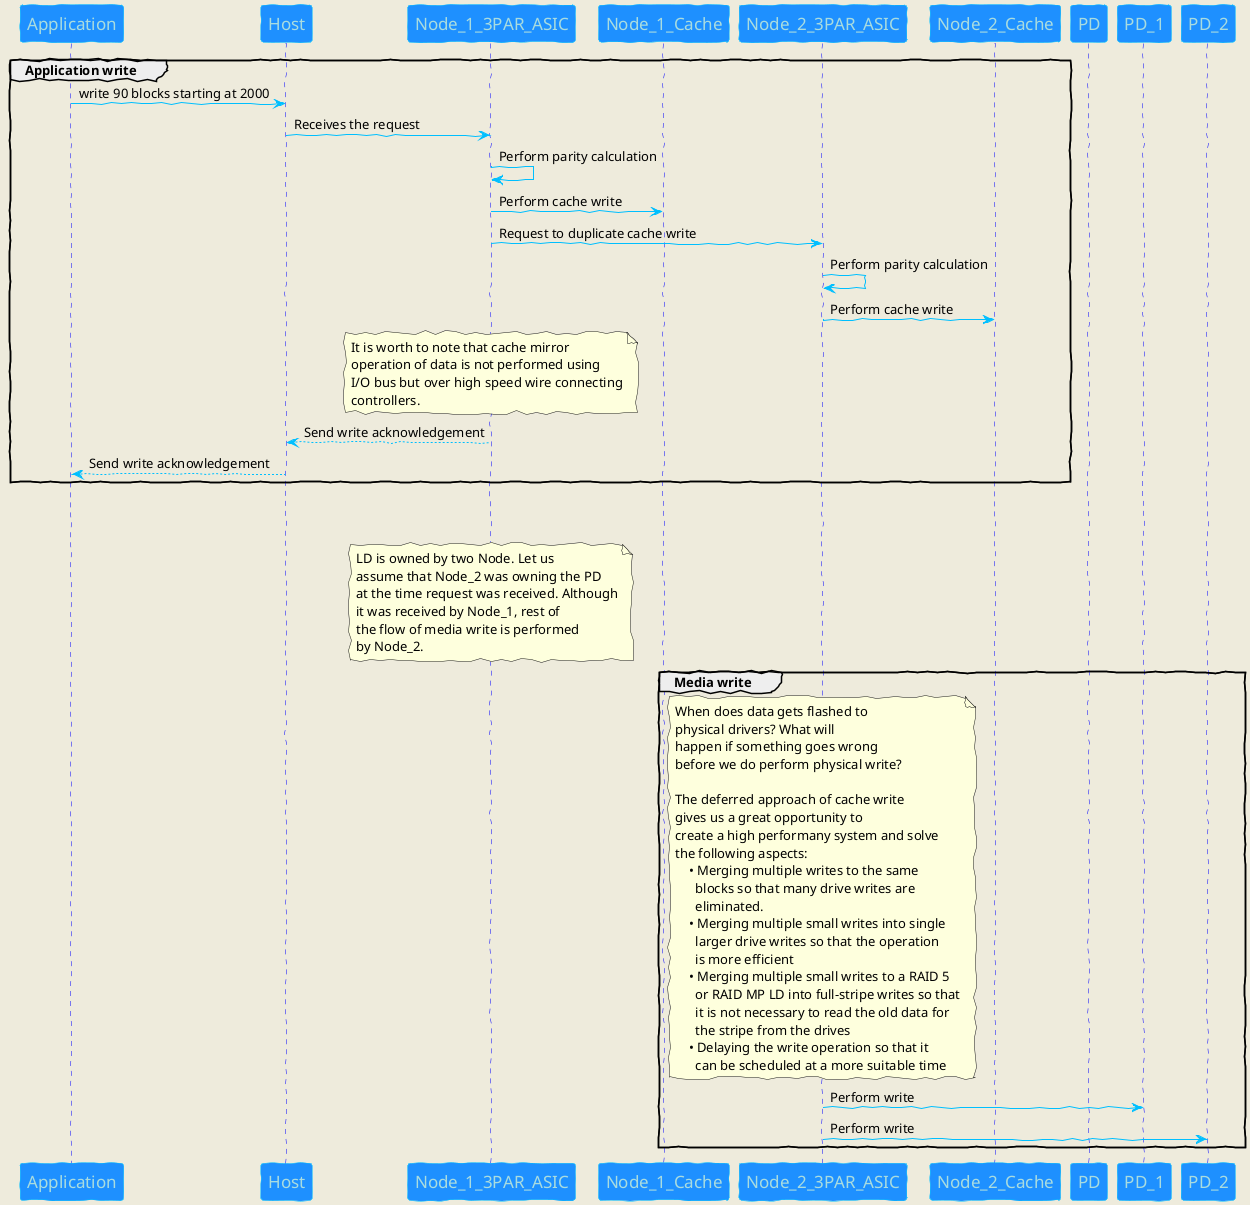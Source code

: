 @startuml

@startuml
skinparam backgroundColor #EEEBDC
skinparam handwritten true

skinparam sequence {
	ArrowColor DeepSkyBlue
	ActorBorderColor DeepSkyBlue
	LifeLineBorderColor blue
	LifeLineBackgroundColor #A9DCDF

	ParticipantBorderColor DeepSkyBlue
	ParticipantBackgroundColor DodgerBlue
	ParticipantFontName Impact
	ParticipantFontSize 17
	ParticipantFontColor #A9DCDF

	ActorBackgroundColor aqua
	ActorFontColor DeepSkyBlue
	ActorFontSize 17
	ActorFontName Aapex
}

participant Application
participant Host
participant Node_1_3PAR_ASIC
participant Node_1_Cache
participant Node_2_3PAR_ASIC
participant Node_2_Cache
participant PD

group Application write
    Application -> Host: write 90 blocks starting at 2000
    Host -> Node_1_3PAR_ASIC: Receives the request
    Node_1_3PAR_ASIC -> Node_1_3PAR_ASIC: Perform parity calculation
    Node_1_3PAR_ASIC -> Node_1_Cache: Perform cache write
    Node_1_3PAR_ASIC -> Node_2_3PAR_ASIC: Request to duplicate cache write
    Node_2_3PAR_ASIC -> Node_2_3PAR_ASIC: Perform parity calculation
    Node_2_3PAR_ASIC -> Node_2_Cache: Perform cache write
    note over Node_1_3PAR_ASIC
        It is worth to note that cache mirror
        operation of data is not performed using
        I/O bus but over high speed wire connecting
        controllers.
    end note
    Node_1_3PAR_ASIC --> Host: Send write acknowledgement
    Host --> Application: Send write acknowledgement
end


|||
|||

note over Node_1_3PAR_ASIC
    LD is owned by two Node. Let us
    assume that Node_2 was owning the PD
    at the time request was received. Although
    it was received by Node_1, rest of
    the flow of media write is performed
    by Node_2.
end note

group Media write
   note over Node_2_3PAR_ASIC
        When does data gets flashed to
        physical drivers? What will
        happen if something goes wrong
        before we do perform physical write?

        The deferred approach of cache write
        gives us a great opportunity to
        create a high performany system and solve
        the following aspects:
            • Merging multiple writes to the same
              blocks so that many drive writes are
              eliminated.
            • Merging multiple small writes into single
              larger drive writes so that the operation
              is more efficient
            • Merging multiple small writes to a RAID 5
              or RAID MP LD into full-stripe writes so that
              it is not necessary to read the old data for
              the stripe from the drives
            • Delaying the write operation so that it
              can be scheduled at a more suitable time
   end note
   Node_2_3PAR_ASIC -> PD_1: Perform write
   Node_2_3PAR_ASIC -> PD_2: Perform write
end


@enduml